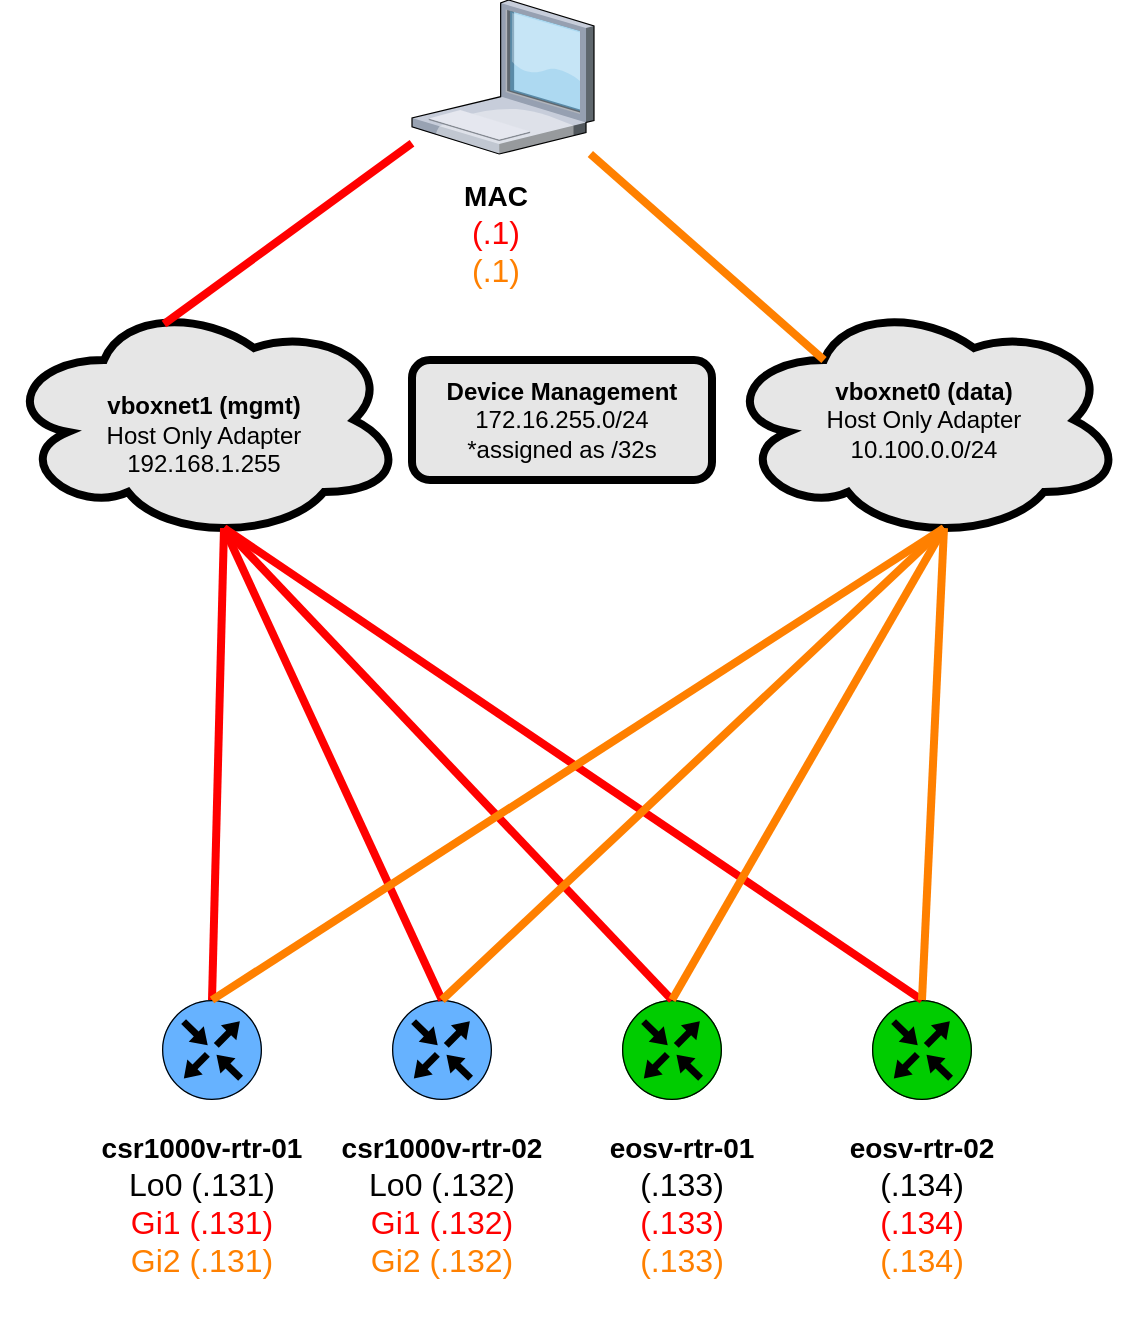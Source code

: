 <mxfile version="13.6.2" type="device"><diagram id="bjzrlniuoW9Y6wsvjh16" name="virtual-box"><mxGraphModel dx="1175" dy="706" grid="1" gridSize="10" guides="1" tooltips="1" connect="1" arrows="1" fold="1" page="1" pageScale="1" pageWidth="850" pageHeight="1100" math="0" shadow="0"><root><mxCell id="0"/><mxCell id="1" parent="0"/><mxCell id="K3_CRyfxQu7D6miHCibi-1" value="" style="points=[[0.5,0,0],[1,0.5,0],[0.5,1,0],[0,0.5,0],[0.145,0.145,0],[0.856,0.145,0],[0.855,0.856,0],[0.145,0.855,0]];verticalLabelPosition=bottom;html=1;verticalAlign=top;aspect=fixed;align=center;pointerEvents=1;shape=mxgraph.cisco19.rect;prIcon=router;strokeColor=#000000;fillColor=#66B2FF;" parent="1" vertex="1"><mxGeometry x="239" y="630" width="50" height="50" as="geometry"/></mxCell><mxCell id="K3_CRyfxQu7D6miHCibi-2" value="&lt;div&gt;&lt;b&gt;vboxnet0 (data)&lt;br&gt;&lt;/b&gt;&lt;/div&gt;&lt;div&gt;Host Only Adapter&lt;br&gt;&lt;/div&gt;&lt;div&gt;10.100.0.0/24&lt;/div&gt;" style="ellipse;shape=cloud;whiteSpace=wrap;html=1;strokeWidth=4;fillColor=#E6E6E6;" parent="1" vertex="1"><mxGeometry x="520" y="280" width="200" height="120" as="geometry"/></mxCell><mxCell id="K3_CRyfxQu7D6miHCibi-3" value="" style="verticalLabelPosition=bottom;aspect=fixed;html=1;verticalAlign=top;strokeColor=none;align=center;outlineConnect=0;shape=mxgraph.citrix.laptop_1;" parent="1" vertex="1"><mxGeometry x="364" y="130" width="91" height="77" as="geometry"/></mxCell><mxCell id="K3_CRyfxQu7D6miHCibi-8" value="&lt;br&gt;&lt;div&gt;&lt;b&gt;vboxnet1 (mgmt)&lt;br&gt;&lt;/b&gt;&lt;/div&gt;&lt;div&gt;Host Only Adapter&lt;br&gt;&lt;/div&gt;&lt;div&gt;192.168.1.255&lt;br&gt;&lt;/div&gt;" style="ellipse;shape=cloud;whiteSpace=wrap;html=1;strokeWidth=4;fillColor=#E6E6E6;" parent="1" vertex="1"><mxGeometry x="160" y="280" width="200" height="120" as="geometry"/></mxCell><mxCell id="K3_CRyfxQu7D6miHCibi-9" value="" style="endArrow=none;html=1;exitX=0.4;exitY=0.1;exitDx=0;exitDy=0;exitPerimeter=0;strokeColor=#FF0000;strokeWidth=4;" parent="1" source="K3_CRyfxQu7D6miHCibi-8" target="K3_CRyfxQu7D6miHCibi-3" edge="1"><mxGeometry width="50" height="50" relative="1" as="geometry"><mxPoint x="570" y="390" as="sourcePoint"/><mxPoint x="620" y="340" as="targetPoint"/></mxGeometry></mxCell><mxCell id="K3_CRyfxQu7D6miHCibi-11" value="" style="points=[[0.5,0,0],[1,0.5,0],[0.5,1,0],[0,0.5,0],[0.145,0.145,0],[0.856,0.145,0],[0.855,0.856,0],[0.145,0.855,0]];verticalLabelPosition=bottom;html=1;verticalAlign=top;aspect=fixed;align=center;pointerEvents=1;shape=mxgraph.cisco19.rect;prIcon=router;strokeColor=#000000;fillColor=#66B2FF;" parent="1" vertex="1"><mxGeometry x="354" y="630" width="50" height="50" as="geometry"/></mxCell><mxCell id="K3_CRyfxQu7D6miHCibi-12" value="" style="points=[[0.5,0,0],[1,0.5,0],[0.5,1,0],[0,0.5,0],[0.145,0.145,0],[0.856,0.145,0],[0.855,0.856,0],[0.145,0.855,0]];verticalLabelPosition=bottom;html=1;verticalAlign=top;aspect=fixed;align=center;pointerEvents=1;shape=mxgraph.cisco19.rect;prIcon=router;strokeColor=#000000;fillColor=#00CC00;" parent="1" vertex="1"><mxGeometry x="469" y="630" width="50" height="50" as="geometry"/></mxCell><mxCell id="K3_CRyfxQu7D6miHCibi-13" value="" style="points=[[0.5,0,0],[1,0.5,0],[0.5,1,0],[0,0.5,0],[0.145,0.145,0],[0.856,0.145,0],[0.855,0.856,0],[0.145,0.855,0]];verticalLabelPosition=bottom;html=1;verticalAlign=top;aspect=fixed;align=center;pointerEvents=1;shape=mxgraph.cisco19.rect;prIcon=router;strokeColor=#000000;fillColor=#00CC00;" parent="1" vertex="1"><mxGeometry x="594" y="630" width="50" height="50" as="geometry"/></mxCell><mxCell id="gvP_JUh8MGZcJP30kNER-1" value="" style="endArrow=none;html=1;exitX=0.55;exitY=0.95;exitDx=0;exitDy=0;exitPerimeter=0;strokeColor=#FF0000;strokeWidth=4;entryX=0.5;entryY=0;entryDx=0;entryDy=0;entryPerimeter=0;" parent="1" source="K3_CRyfxQu7D6miHCibi-8" target="K3_CRyfxQu7D6miHCibi-1" edge="1"><mxGeometry width="50" height="50" relative="1" as="geometry"><mxPoint x="250" y="302" as="sourcePoint"/><mxPoint x="270" y="270" as="targetPoint"/></mxGeometry></mxCell><mxCell id="gvP_JUh8MGZcJP30kNER-2" value="" style="endArrow=none;html=1;exitX=0.55;exitY=0.95;exitDx=0;exitDy=0;exitPerimeter=0;strokeColor=#FF0000;strokeWidth=4;entryX=0.5;entryY=0;entryDx=0;entryDy=0;entryPerimeter=0;" parent="1" source="K3_CRyfxQu7D6miHCibi-8" target="K3_CRyfxQu7D6miHCibi-11" edge="1"><mxGeometry width="50" height="50" relative="1" as="geometry"><mxPoint x="280" y="404" as="sourcePoint"/><mxPoint x="275" y="560" as="targetPoint"/></mxGeometry></mxCell><mxCell id="gvP_JUh8MGZcJP30kNER-3" value="" style="endArrow=none;html=1;exitX=0.55;exitY=0.95;exitDx=0;exitDy=0;exitPerimeter=0;strokeColor=#FF0000;strokeWidth=4;entryX=0.5;entryY=0;entryDx=0;entryDy=0;entryPerimeter=0;" parent="1" source="K3_CRyfxQu7D6miHCibi-8" target="K3_CRyfxQu7D6miHCibi-13" edge="1"><mxGeometry width="50" height="50" relative="1" as="geometry"><mxPoint x="280" y="404" as="sourcePoint"/><mxPoint x="375" y="560" as="targetPoint"/></mxGeometry></mxCell><mxCell id="gvP_JUh8MGZcJP30kNER-4" value="" style="endArrow=none;html=1;strokeColor=#FF0000;strokeWidth=4;entryX=0.5;entryY=0;entryDx=0;entryDy=0;entryPerimeter=0;exitX=0.55;exitY=0.95;exitDx=0;exitDy=0;exitPerimeter=0;" parent="1" source="K3_CRyfxQu7D6miHCibi-8" target="K3_CRyfxQu7D6miHCibi-12" edge="1"><mxGeometry width="50" height="50" relative="1" as="geometry"><mxPoint x="370" y="400" as="sourcePoint"/><mxPoint x="575" y="560" as="targetPoint"/></mxGeometry></mxCell><mxCell id="y7ACBOp6lDSDF_rMlVb1-1" value="&lt;div&gt;&lt;font style=&quot;font-size: 14px&quot;&gt;&lt;b&gt;csr1000v-rtr-01&lt;/b&gt;&lt;/font&gt;&lt;/div&gt;&lt;div&gt;&lt;font style=&quot;font-size: 14px&quot;&gt;&lt;font size=&quot;3&quot;&gt;Lo0 (.131)&lt;/font&gt;&lt;b&gt;&lt;br&gt;&lt;/b&gt;&lt;/font&gt;&lt;/div&gt;&lt;div&gt;&lt;font size=&quot;3&quot; color=&quot;#FF0000&quot;&gt;Gi1 (.131)&lt;/font&gt;&lt;/div&gt;&lt;div&gt;&lt;font size=&quot;3&quot; color=&quot;#FF8000&quot;&gt;Gi2 (.131)&lt;/font&gt;&lt;b&gt;&lt;br&gt;&lt;/b&gt;&lt;/div&gt;&lt;div&gt;&lt;b&gt;&lt;br&gt;&lt;/b&gt;&lt;/div&gt;" style="text;html=1;strokeColor=none;fillColor=none;align=center;verticalAlign=middle;whiteSpace=wrap;rounded=0;" parent="1" vertex="1"><mxGeometry x="199" y="680" width="120" height="120" as="geometry"/></mxCell><mxCell id="y7ACBOp6lDSDF_rMlVb1-5" value="&lt;div&gt;&lt;font style=&quot;font-size: 14px&quot;&gt;&lt;b&gt;csr1000v-rtr-02&lt;/b&gt;&lt;/font&gt;&lt;br&gt;&lt;div&gt;&lt;font style=&quot;font-size: 14px&quot;&gt;&lt;font size=&quot;3&quot;&gt;Lo0 (.132)&lt;/font&gt;&lt;b&gt;&lt;br&gt;&lt;/b&gt;&lt;/font&gt;&lt;/div&gt;&lt;/div&gt;&lt;div&gt;&lt;font size=&quot;3&quot; color=&quot;#FF0000&quot;&gt;Gi1 (.132)&lt;/font&gt;&lt;/div&gt;&lt;div&gt;&lt;font size=&quot;3&quot; color=&quot;#FF8000&quot;&gt;Gi2 (.132)&lt;/font&gt;&lt;b&gt;&lt;br&gt;&lt;/b&gt;&lt;/div&gt;&lt;div&gt;&lt;b&gt;&lt;br&gt;&lt;/b&gt;&lt;/div&gt;" style="text;html=1;strokeColor=none;fillColor=none;align=center;verticalAlign=middle;whiteSpace=wrap;rounded=0;" parent="1" vertex="1"><mxGeometry x="319" y="680" width="120" height="120" as="geometry"/></mxCell><mxCell id="y7ACBOp6lDSDF_rMlVb1-6" value="&lt;div&gt;&lt;font style=&quot;font-size: 14px&quot;&gt;&lt;b&gt;eosv-rtr-01&lt;/b&gt;&lt;/font&gt;&lt;/div&gt;&lt;div&gt;&lt;font style=&quot;font-size: 14px&quot;&gt;&lt;font size=&quot;3&quot;&gt;(.133)&lt;/font&gt;&lt;b&gt;&lt;br&gt;&lt;/b&gt;&lt;/font&gt;&lt;/div&gt;&lt;div&gt;&lt;font size=&quot;3&quot; color=&quot;#FF0000&quot;&gt;(.133)&lt;/font&gt;&lt;/div&gt;&lt;div&gt;&lt;font size=&quot;3&quot; color=&quot;#FF8000&quot;&gt;(.133)&lt;/font&gt;&lt;b&gt;&lt;br&gt;&lt;/b&gt;&lt;/div&gt;&lt;div&gt;&lt;b&gt;&lt;br&gt;&lt;/b&gt;&lt;/div&gt;" style="text;html=1;strokeColor=none;fillColor=none;align=center;verticalAlign=middle;whiteSpace=wrap;rounded=0;" parent="1" vertex="1"><mxGeometry x="439" y="680" width="120" height="120" as="geometry"/></mxCell><mxCell id="y7ACBOp6lDSDF_rMlVb1-7" value="&lt;div&gt;&lt;font style=&quot;font-size: 14px&quot;&gt;&lt;b&gt;eosv-rtr-02&lt;/b&gt;&lt;/font&gt;&lt;/div&gt;&lt;div&gt;&lt;font style=&quot;font-size: 14px&quot;&gt;&lt;font size=&quot;3&quot;&gt;(.134)&lt;/font&gt;&lt;b&gt;&lt;br&gt;&lt;/b&gt;&lt;/font&gt;&lt;/div&gt;&lt;div&gt;&lt;font size=&quot;3&quot; color=&quot;#FF0000&quot;&gt;(.134)&lt;/font&gt;&lt;/div&gt;&lt;div&gt;&lt;font size=&quot;3&quot; color=&quot;#FF8000&quot;&gt;(.134)&lt;/font&gt;&lt;b&gt;&lt;br&gt;&lt;/b&gt;&lt;/div&gt;&lt;div&gt;&lt;b&gt;&lt;br&gt;&lt;/b&gt;&lt;/div&gt;" style="text;html=1;strokeColor=none;fillColor=none;align=center;verticalAlign=middle;whiteSpace=wrap;rounded=0;" parent="1" vertex="1"><mxGeometry x="559" y="680" width="120" height="120" as="geometry"/></mxCell><mxCell id="y7ACBOp6lDSDF_rMlVb1-8" value="" style="endArrow=none;html=1;exitX=0.5;exitY=0;exitDx=0;exitDy=0;exitPerimeter=0;strokeWidth=4;entryX=0.55;entryY=0.95;entryDx=0;entryDy=0;entryPerimeter=0;strokeColor=#FF8000;" parent="1" source="K3_CRyfxQu7D6miHCibi-1" target="K3_CRyfxQu7D6miHCibi-2" edge="1"><mxGeometry width="50" height="50" relative="1" as="geometry"><mxPoint x="280" y="404" as="sourcePoint"/><mxPoint x="550" y="640" as="targetPoint"/></mxGeometry></mxCell><mxCell id="y7ACBOp6lDSDF_rMlVb1-9" value="" style="endArrow=none;html=1;exitX=0.5;exitY=0;exitDx=0;exitDy=0;exitPerimeter=0;strokeWidth=4;entryX=0.55;entryY=0.95;entryDx=0;entryDy=0;entryPerimeter=0;strokeColor=#FF8000;" parent="1" source="K3_CRyfxQu7D6miHCibi-11" target="K3_CRyfxQu7D6miHCibi-2" edge="1"><mxGeometry width="50" height="50" relative="1" as="geometry"><mxPoint x="195" y="640" as="sourcePoint"/><mxPoint x="640" y="404" as="targetPoint"/></mxGeometry></mxCell><mxCell id="y7ACBOp6lDSDF_rMlVb1-10" value="" style="endArrow=none;html=1;exitX=0.5;exitY=0;exitDx=0;exitDy=0;exitPerimeter=0;strokeWidth=4;strokeColor=#FF8000;entryX=0.55;entryY=0.95;entryDx=0;entryDy=0;entryPerimeter=0;" parent="1" source="K3_CRyfxQu7D6miHCibi-12" target="K3_CRyfxQu7D6miHCibi-2" edge="1"><mxGeometry width="50" height="50" relative="1" as="geometry"><mxPoint x="310" y="640" as="sourcePoint"/><mxPoint x="660" y="440" as="targetPoint"/></mxGeometry></mxCell><mxCell id="y7ACBOp6lDSDF_rMlVb1-11" value="" style="endArrow=none;html=1;exitX=0.5;exitY=0;exitDx=0;exitDy=0;exitPerimeter=0;strokeWidth=4;strokeColor=#FF8000;entryX=0.55;entryY=0.95;entryDx=0;entryDy=0;entryPerimeter=0;" parent="1" source="K3_CRyfxQu7D6miHCibi-13" target="K3_CRyfxQu7D6miHCibi-2" edge="1"><mxGeometry width="50" height="50" relative="1" as="geometry"><mxPoint x="425" y="640" as="sourcePoint"/><mxPoint x="640" y="400" as="targetPoint"/></mxGeometry></mxCell><mxCell id="XpuALIE9WGxtlJ8F0vGw-2" value="&lt;div&gt;&lt;b&gt;Device Management &lt;br&gt;&lt;/b&gt;&lt;/div&gt;&lt;div&gt;172.16.255.0/24&lt;/div&gt;&lt;div&gt;*assigned as /32s&lt;br&gt;&lt;/div&gt;" style="rounded=1;whiteSpace=wrap;html=1;strokeColor=#000000;strokeWidth=4;fillColor=#E6E6E6;" parent="1" vertex="1"><mxGeometry x="364" y="310" width="150" height="60" as="geometry"/></mxCell><mxCell id="XpuALIE9WGxtlJ8F0vGw-3" value="" style="endArrow=none;html=1;exitX=0.25;exitY=0.25;exitDx=0;exitDy=0;exitPerimeter=0;strokeWidth=4;strokeColor=#FF8000;" parent="1" source="K3_CRyfxQu7D6miHCibi-2" target="K3_CRyfxQu7D6miHCibi-3" edge="1"><mxGeometry width="50" height="50" relative="1" as="geometry"><mxPoint x="550" y="640" as="sourcePoint"/><mxPoint x="640" y="404" as="targetPoint"/></mxGeometry></mxCell><mxCell id="XpuALIE9WGxtlJ8F0vGw-4" value="&lt;div&gt;&lt;font style=&quot;font-size: 14px&quot;&gt;&lt;b&gt;MAC&lt;/b&gt;&lt;/font&gt;&lt;/div&gt;&lt;div&gt;&lt;font size=&quot;3&quot; color=&quot;#FF8000&quot;&gt;&lt;font color=&quot;#FF0000&quot;&gt;(.1)&lt;/font&gt;&lt;br&gt;&lt;/font&gt;&lt;/div&gt;&lt;div&gt;&lt;font size=&quot;3&quot; color=&quot;#FF8000&quot;&gt;(.1)&lt;/font&gt;&lt;b&gt;&lt;br&gt;&lt;/b&gt;&lt;/div&gt;&lt;div&gt;&lt;b&gt;&lt;br&gt;&lt;/b&gt;&lt;/div&gt;" style="text;html=1;strokeColor=none;fillColor=none;align=center;verticalAlign=middle;whiteSpace=wrap;rounded=0;" parent="1" vertex="1"><mxGeometry x="346" y="207" width="120" height="93" as="geometry"/></mxCell></root></mxGraphModel></diagram></mxfile>
